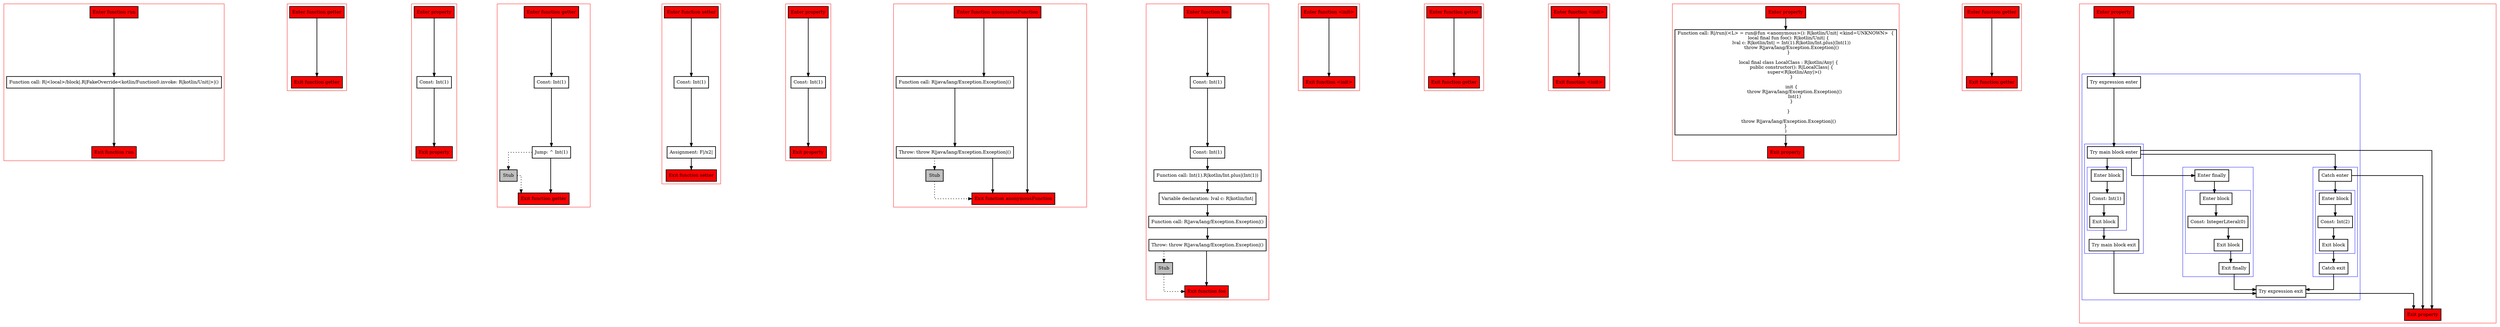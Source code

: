 digraph propertiesAndInitBlocks_kt {
  graph [splines=ortho nodesep=3]
  node [shape=box penwidth=2]
  edge [penwidth=2]

  subgraph cluster_0 {
    color=red
    0 [label="Enter function run" style="filled" fillcolor=red];
    1 [label="Function call: R|<local>/block|.R|FakeOverride<kotlin/Function0.invoke: R|kotlin/Unit|>|()"];
    2 [label="Exit function run" style="filled" fillcolor=red];
  }

  0 -> {1};
  1 -> {2};

  subgraph cluster_1 {
    color=red
    3 [label="Enter function getter" style="filled" fillcolor=red];
    4 [label="Exit function getter" style="filled" fillcolor=red];
  }

  3 -> {4};

  subgraph cluster_2 {
    color=red
    5 [label="Enter property" style="filled" fillcolor=red];
    6 [label="Const: Int(1)"];
    7 [label="Exit property" style="filled" fillcolor=red];
  }

  5 -> {6};
  6 -> {7};

  subgraph cluster_3 {
    color=red
    8 [label="Enter function getter" style="filled" fillcolor=red];
    9 [label="Const: Int(1)"];
    10 [label="Jump: ^ Int(1)"];
    11 [label="Stub" style="filled" fillcolor=gray];
    12 [label="Exit function getter" style="filled" fillcolor=red];
  }

  8 -> {9};
  9 -> {10};
  10 -> {12};
  10 -> {11} [style=dotted];
  11 -> {12} [style=dotted];

  subgraph cluster_4 {
    color=red
    13 [label="Enter function setter" style="filled" fillcolor=red];
    14 [label="Const: Int(1)"];
    15 [label="Assignment: F|/x2|"];
    16 [label="Exit function setter" style="filled" fillcolor=red];
  }

  13 -> {14};
  14 -> {15};
  15 -> {16};

  subgraph cluster_5 {
    color=red
    17 [label="Enter property" style="filled" fillcolor=red];
    18 [label="Const: Int(1)"];
    19 [label="Exit property" style="filled" fillcolor=red];
  }

  17 -> {18};
  18 -> {19};

  subgraph cluster_6 {
    color=red
    20 [label="Enter function anonymousFunction" style="filled" fillcolor=red];
    21 [label="Function call: R|java/lang/Exception.Exception|()"];
    22 [label="Throw: throw R|java/lang/Exception.Exception|()"];
    23 [label="Stub" style="filled" fillcolor=gray];
    24 [label="Exit function anonymousFunction" style="filled" fillcolor=red];
  }

  20 -> {24 21};
  21 -> {22};
  22 -> {24};
  22 -> {23} [style=dotted];
  23 -> {24} [style=dotted];

  subgraph cluster_7 {
    color=red
    25 [label="Enter function foo" style="filled" fillcolor=red];
    26 [label="Const: Int(1)"];
    27 [label="Const: Int(1)"];
    28 [label="Function call: Int(1).R|kotlin/Int.plus|(Int(1))"];
    29 [label="Variable declaration: lval c: R|kotlin/Int|"];
    30 [label="Function call: R|java/lang/Exception.Exception|()"];
    31 [label="Throw: throw R|java/lang/Exception.Exception|()"];
    32 [label="Stub" style="filled" fillcolor=gray];
    33 [label="Exit function foo" style="filled" fillcolor=red];
  }

  25 -> {26};
  26 -> {27};
  27 -> {28};
  28 -> {29};
  29 -> {30};
  30 -> {31};
  31 -> {33};
  31 -> {32} [style=dotted];
  32 -> {33} [style=dotted];

  subgraph cluster_8 {
    color=red
    34 [label="Enter function <init>" style="filled" fillcolor=red];
    35 [label="Exit function <init>" style="filled" fillcolor=red];
  }

  34 -> {35};

  subgraph cluster_9 {
    color=red
    36 [label="Enter function getter" style="filled" fillcolor=red];
    37 [label="Exit function getter" style="filled" fillcolor=red];
  }

  36 -> {37};

  subgraph cluster_10 {
    color=red
    38 [label="Enter function <init>" style="filled" fillcolor=red];
    39 [label="Exit function <init>" style="filled" fillcolor=red];
  }

  38 -> {39};

  subgraph cluster_11 {
    color=red
    40 [label="Enter property" style="filled" fillcolor=red];
    41 [label="Function call: R|/run|(<L> = run@fun <anonymous>(): R|kotlin/Unit| <kind=UNKNOWN>  {
    local final fun foo(): R|kotlin/Unit| {
        lval c: R|kotlin/Int| = Int(1).R|kotlin/Int.plus|(Int(1))
        throw R|java/lang/Exception.Exception|()
    }

    local final class LocalClass : R|kotlin/Any| {
        public constructor(): R|LocalClass| {
            super<R|kotlin/Any|>()
        }

        init {
            throw R|java/lang/Exception.Exception|()
            Int(1)
        }

    }

    throw R|java/lang/Exception.Exception|()
}
)"];
    42 [label="Exit property" style="filled" fillcolor=red];
  }

  40 -> {41};
  41 -> {42};

  subgraph cluster_12 {
    color=red
    43 [label="Enter function getter" style="filled" fillcolor=red];
    44 [label="Exit function getter" style="filled" fillcolor=red];
  }

  43 -> {44};

  subgraph cluster_13 {
    color=red
    45 [label="Enter property" style="filled" fillcolor=red];
    subgraph cluster_14 {
      color=blue
      46 [label="Try expression enter"];
      subgraph cluster_15 {
        color=blue
        47 [label="Try main block enter"];
        subgraph cluster_16 {
          color=blue
          48 [label="Enter block"];
          49 [label="Const: Int(1)"];
          50 [label="Exit block"];
        }
        51 [label="Try main block exit"];
      }
      subgraph cluster_17 {
        color=blue
        52 [label="Enter finally"];
        subgraph cluster_18 {
          color=blue
          53 [label="Enter block"];
          54 [label="Const: IntegerLiteral(0)"];
          55 [label="Exit block"];
        }
        56 [label="Exit finally"];
      }
      subgraph cluster_19 {
        color=blue
        57 [label="Catch enter"];
        subgraph cluster_20 {
          color=blue
          58 [label="Enter block"];
          59 [label="Const: Int(2)"];
          60 [label="Exit block"];
        }
        61 [label="Catch exit"];
      }
      62 [label="Try expression exit"];
    }
    63 [label="Exit property" style="filled" fillcolor=red];
  }

  45 -> {46};
  46 -> {47};
  47 -> {63 57 52 48};
  48 -> {49};
  49 -> {50};
  50 -> {51};
  51 -> {62};
  52 -> {53};
  53 -> {54};
  54 -> {55};
  55 -> {56};
  56 -> {62};
  57 -> {63 58};
  58 -> {59};
  59 -> {60};
  60 -> {61};
  61 -> {62};
  62 -> {63};

}
